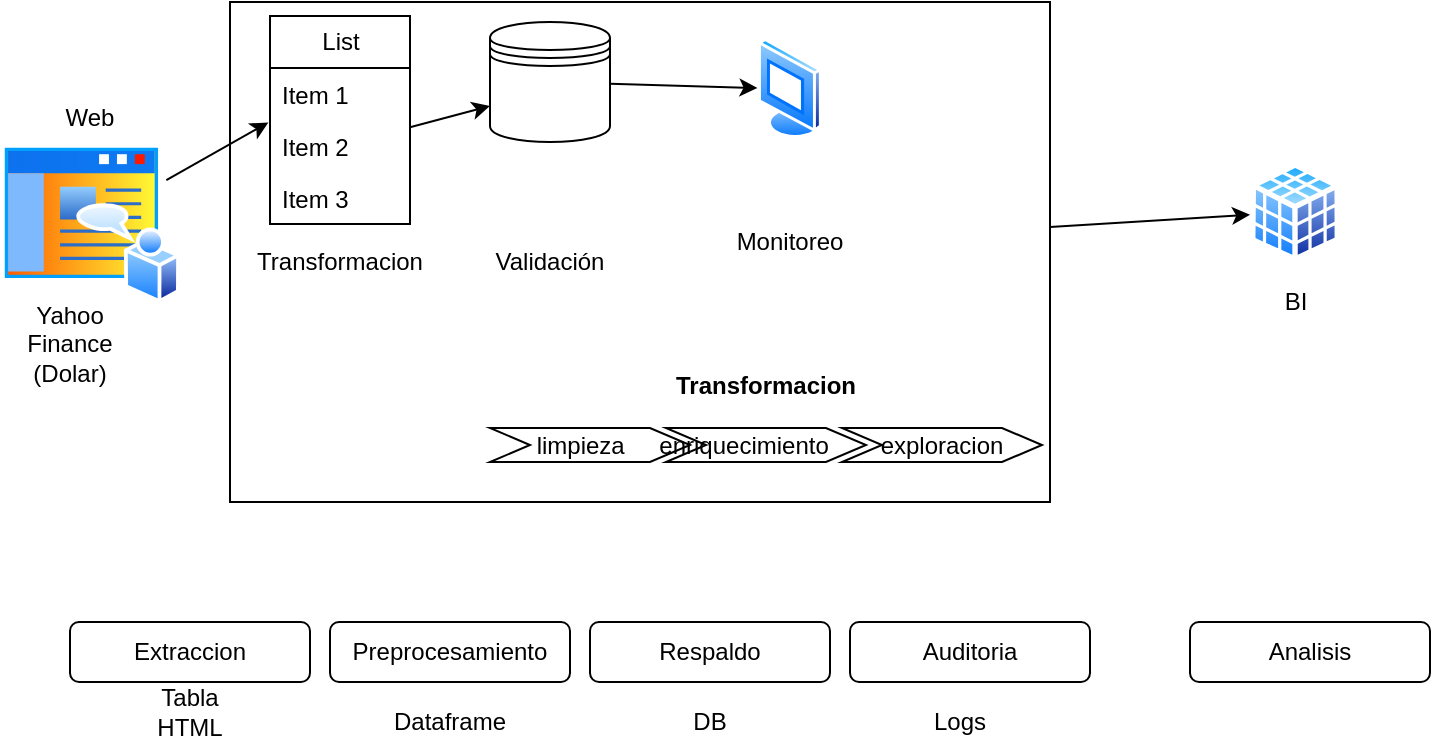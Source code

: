 <mxfile>
    <diagram id="7cz2pv8mJ_9ZXRHP0AVJ" name="Page-1">
        <mxGraphModel dx="702" dy="423" grid="1" gridSize="10" guides="1" tooltips="1" connect="1" arrows="1" fold="1" page="1" pageScale="1" pageWidth="850" pageHeight="1100" math="0" shadow="0">
            <root>
                <mxCell id="0"/>
                <mxCell id="1" parent="0"/>
                <mxCell id="2" value="Extraccion" style="rounded=1;whiteSpace=wrap;html=1;" vertex="1" parent="1">
                    <mxGeometry x="40" y="330" width="120" height="30" as="geometry"/>
                </mxCell>
                <mxCell id="3" value="Tabla HTML" style="text;html=1;align=center;verticalAlign=middle;whiteSpace=wrap;rounded=0;" vertex="1" parent="1">
                    <mxGeometry x="70" y="360" width="60" height="30" as="geometry"/>
                </mxCell>
                <mxCell id="5" value="Dataframe" style="text;html=1;align=center;verticalAlign=middle;whiteSpace=wrap;rounded=0;" vertex="1" parent="1">
                    <mxGeometry x="200" y="370" width="60" height="20" as="geometry"/>
                </mxCell>
                <mxCell id="7" value="Respaldo" style="rounded=1;whiteSpace=wrap;html=1;" vertex="1" parent="1">
                    <mxGeometry x="300" y="330" width="120" height="30" as="geometry"/>
                </mxCell>
                <mxCell id="9" value="Preprocesamiento" style="rounded=1;whiteSpace=wrap;html=1;" vertex="1" parent="1">
                    <mxGeometry x="170" y="330" width="120" height="30" as="geometry"/>
                </mxCell>
                <mxCell id="10" value="DB" style="text;html=1;align=center;verticalAlign=middle;whiteSpace=wrap;rounded=0;" vertex="1" parent="1">
                    <mxGeometry x="330" y="370" width="60" height="20" as="geometry"/>
                </mxCell>
                <mxCell id="11" value="Auditoria" style="rounded=1;whiteSpace=wrap;html=1;" vertex="1" parent="1">
                    <mxGeometry x="430" y="330" width="120" height="30" as="geometry"/>
                </mxCell>
                <mxCell id="12" value="Logs" style="text;html=1;align=center;verticalAlign=middle;whiteSpace=wrap;rounded=0;" vertex="1" parent="1">
                    <mxGeometry x="460" y="370" width="50" height="20" as="geometry"/>
                </mxCell>
                <mxCell id="14" value="" style="image;aspect=fixed;perimeter=ellipsePerimeter;html=1;align=center;shadow=0;dashed=0;spacingTop=3;image=img/lib/active_directory/home_page.svg;" vertex="1" parent="1">
                    <mxGeometry x="5" y="90" width="90" height="81" as="geometry"/>
                </mxCell>
                <mxCell id="15" value="Web" style="text;html=1;align=center;verticalAlign=middle;whiteSpace=wrap;rounded=0;" vertex="1" parent="1">
                    <mxGeometry x="25" y="68" width="50" height="20" as="geometry"/>
                </mxCell>
                <mxCell id="16" value="Yahoo Finance (Dolar)" style="text;html=1;align=center;verticalAlign=middle;whiteSpace=wrap;rounded=0;" vertex="1" parent="1">
                    <mxGeometry x="10" y="171" width="60" height="39" as="geometry"/>
                </mxCell>
                <mxCell id="44" style="edgeStyle=none;html=1;" edge="1" parent="1" source="19" target="40">
                    <mxGeometry relative="1" as="geometry"/>
                </mxCell>
                <mxCell id="19" value="" style="rounded=0;whiteSpace=wrap;html=1;" vertex="1" parent="1">
                    <mxGeometry x="120" y="20" width="410" height="250" as="geometry"/>
                </mxCell>
                <mxCell id="39" style="edgeStyle=none;html=1;entryX=0;entryY=0.5;entryDx=0;entryDy=0;" edge="1" parent="1" source="20" target="35">
                    <mxGeometry relative="1" as="geometry"/>
                </mxCell>
                <mxCell id="20" value="" style="shape=datastore;whiteSpace=wrap;html=1;" vertex="1" parent="1">
                    <mxGeometry x="250" y="30" width="60" height="60" as="geometry"/>
                </mxCell>
                <mxCell id="21" value="List" style="swimlane;fontStyle=0;childLayout=stackLayout;horizontal=1;startSize=26;fillColor=none;horizontalStack=0;resizeParent=1;resizeParentMax=0;resizeLast=0;collapsible=1;marginBottom=0;html=1;" vertex="1" parent="1">
                    <mxGeometry x="140" y="27" width="70" height="104" as="geometry"/>
                </mxCell>
                <mxCell id="22" value="Item 1" style="text;strokeColor=none;fillColor=none;align=left;verticalAlign=top;spacingLeft=4;spacingRight=4;overflow=hidden;rotatable=0;points=[[0,0.5],[1,0.5]];portConstraint=eastwest;whiteSpace=wrap;html=1;" vertex="1" parent="21">
                    <mxGeometry y="26" width="70" height="26" as="geometry"/>
                </mxCell>
                <mxCell id="23" value="Item 2" style="text;strokeColor=none;fillColor=none;align=left;verticalAlign=top;spacingLeft=4;spacingRight=4;overflow=hidden;rotatable=0;points=[[0,0.5],[1,0.5]];portConstraint=eastwest;whiteSpace=wrap;html=1;" vertex="1" parent="21">
                    <mxGeometry y="52" width="70" height="26" as="geometry"/>
                </mxCell>
                <mxCell id="24" value="Item 3" style="text;strokeColor=none;fillColor=none;align=left;verticalAlign=top;spacingLeft=4;spacingRight=4;overflow=hidden;rotatable=0;points=[[0,0.5],[1,0.5]];portConstraint=eastwest;whiteSpace=wrap;html=1;" vertex="1" parent="21">
                    <mxGeometry y="78" width="70" height="26" as="geometry"/>
                </mxCell>
                <mxCell id="25" value="Transformacion" style="text;html=1;align=center;verticalAlign=middle;whiteSpace=wrap;rounded=0;" vertex="1" parent="1">
                    <mxGeometry x="145" y="140" width="60" height="20" as="geometry"/>
                </mxCell>
                <mxCell id="26" value="Validación" style="text;html=1;align=center;verticalAlign=middle;whiteSpace=wrap;rounded=0;" vertex="1" parent="1">
                    <mxGeometry x="250" y="140" width="60" height="20" as="geometry"/>
                </mxCell>
                <mxCell id="27" value="Monitoreo" style="text;html=1;align=center;verticalAlign=middle;whiteSpace=wrap;rounded=0;" vertex="1" parent="1">
                    <mxGeometry x="370" y="130" width="60" height="20" as="geometry"/>
                </mxCell>
                <mxCell id="29" value="Transformacion" style="swimlane;childLayout=stackLayout;horizontal=1;fillColor=none;horizontalStack=1;resizeParent=1;resizeParentMax=0;resizeLast=0;collapsible=0;strokeColor=none;stackBorder=10;stackSpacing=-12;resizable=1;align=center;points=[];whiteSpace=wrap;html=1;" vertex="1" parent="1">
                    <mxGeometry x="240" y="200" width="296" height="60" as="geometry"/>
                </mxCell>
                <mxCell id="30" value="limpieza&lt;span style=&quot;white-space: pre;&quot;&gt;&#x9;&lt;/span&gt;" style="shape=step;perimeter=stepPerimeter;fixedSize=1;points=[];whiteSpace=wrap;html=1;" vertex="1" parent="29">
                    <mxGeometry x="10" y="33" width="100" height="17" as="geometry"/>
                </mxCell>
                <mxCell id="31" value="enriquecimiento&lt;span style=&quot;white-space: pre;&quot;&gt;&#x9;&lt;/span&gt;" style="shape=step;perimeter=stepPerimeter;fixedSize=1;points=[];whiteSpace=wrap;html=1;" vertex="1" parent="29">
                    <mxGeometry x="98" y="33" width="100" height="17" as="geometry"/>
                </mxCell>
                <mxCell id="32" value="exploracion" style="shape=step;perimeter=stepPerimeter;fixedSize=1;points=[];whiteSpace=wrap;html=1;" vertex="1" parent="29">
                    <mxGeometry x="186" y="33" width="100" height="17" as="geometry"/>
                </mxCell>
                <mxCell id="35" value="" style="image;aspect=fixed;perimeter=ellipsePerimeter;html=1;align=center;shadow=0;dashed=0;spacingTop=3;image=img/lib/active_directory/vista_terminal.svg;" vertex="1" parent="1">
                    <mxGeometry x="383.75" y="38" width="32.5" height="50" as="geometry"/>
                </mxCell>
                <mxCell id="37" style="edgeStyle=none;html=1;entryX=0;entryY=0.7;entryDx=0;entryDy=0;" edge="1" parent="1" source="23" target="20">
                    <mxGeometry relative="1" as="geometry"/>
                </mxCell>
                <mxCell id="40" value="" style="image;aspect=fixed;perimeter=ellipsePerimeter;html=1;align=center;shadow=0;dashed=0;spacingTop=3;image=img/lib/active_directory/database_cube.svg;" vertex="1" parent="1">
                    <mxGeometry x="630" y="100" width="45" height="50" as="geometry"/>
                </mxCell>
                <mxCell id="41" style="edgeStyle=none;html=1;entryX=-0.011;entryY=0.046;entryDx=0;entryDy=0;entryPerimeter=0;" edge="1" parent="1" source="14" target="23">
                    <mxGeometry relative="1" as="geometry"/>
                </mxCell>
                <mxCell id="43" value="Analisis" style="rounded=1;whiteSpace=wrap;html=1;" vertex="1" parent="1">
                    <mxGeometry x="600" y="330" width="120" height="30" as="geometry"/>
                </mxCell>
                <mxCell id="45" value="BI" style="text;html=1;align=center;verticalAlign=middle;whiteSpace=wrap;rounded=0;" vertex="1" parent="1">
                    <mxGeometry x="622.5" y="160" width="60" height="20" as="geometry"/>
                </mxCell>
            </root>
        </mxGraphModel>
    </diagram>
</mxfile>